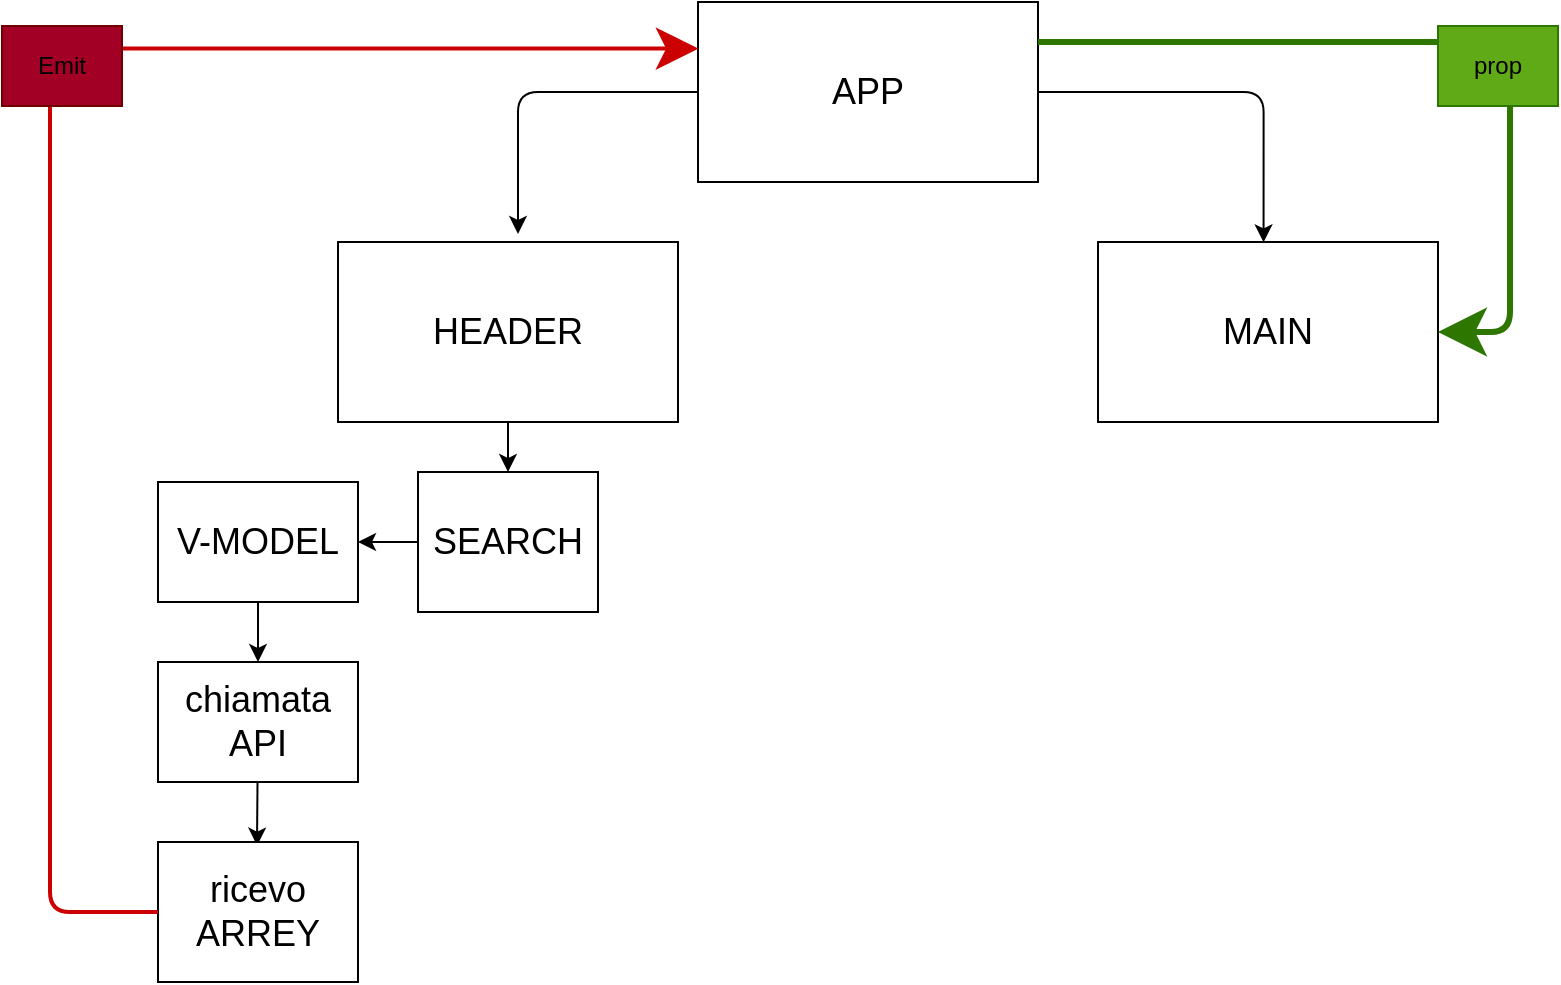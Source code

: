 <mxfile>
    <diagram id="xpTfQwLlDye6NHtaUpQL" name="Pagina-1">
        <mxGraphModel dx="1039" dy="493" grid="1" gridSize="8" guides="1" tooltips="1" connect="1" arrows="1" fold="1" page="1" pageScale="1" pageWidth="827" pageHeight="1169" background="#ffffff" math="0" shadow="0">
            <root>
                <mxCell id="0"/>
                <mxCell id="1" parent="0"/>
                <mxCell id="6" style="edgeStyle=orthogonalEdgeStyle;orthogonalLoop=1;jettySize=auto;html=1;strokeColor=#000000;" parent="1" source="2" edge="1">
                    <mxGeometry relative="1" as="geometry">
                        <mxPoint x="274" y="176" as="targetPoint"/>
                        <Array as="points">
                            <mxPoint x="274" y="105"/>
                        </Array>
                    </mxGeometry>
                </mxCell>
                <mxCell id="2" value="" style="shape=table;startSize=0;container=1;collapsible=0;childLayout=tableLayout;rounded=1;" parent="1" vertex="1">
                    <mxGeometry x="364" y="60" width="170" height="90" as="geometry"/>
                </mxCell>
                <mxCell id="3" value="" style="shape=partialRectangle;collapsible=0;dropTarget=0;pointerEvents=0;fillColor=none;top=0;left=0;bottom=0;right=0;points=[[0,0.5],[1,0.5]];portConstraint=eastwest;rounded=1;" parent="2" vertex="1">
                    <mxGeometry width="170" height="90" as="geometry"/>
                </mxCell>
                <mxCell id="4" value="&lt;font style=&quot;font-size: 18px&quot;&gt;APP&lt;/font&gt;" style="shape=partialRectangle;html=1;whiteSpace=wrap;connectable=0;overflow=hidden;fillColor=none;top=0;left=0;bottom=0;right=0;rounded=1;" parent="3" vertex="1">
                    <mxGeometry width="170" height="90" as="geometry"/>
                </mxCell>
                <mxCell id="8" style="edgeStyle=orthogonalEdgeStyle;orthogonalLoop=1;jettySize=auto;html=1;entryX=0.487;entryY=0.002;entryDx=0;entryDy=0;entryPerimeter=0;strokeColor=#000000;" parent="1" source="3" target="13" edge="1">
                    <mxGeometry relative="1" as="geometry">
                        <mxPoint x="644" y="220" as="targetPoint"/>
                    </mxGeometry>
                </mxCell>
                <mxCell id="12" value="" style="shape=table;startSize=0;container=1;collapsible=0;childLayout=tableLayout;rounded=1;" parent="1" vertex="1">
                    <mxGeometry x="564" y="180" width="170" height="90" as="geometry"/>
                </mxCell>
                <mxCell id="13" value="" style="shape=partialRectangle;collapsible=0;dropTarget=0;pointerEvents=0;fillColor=none;top=0;left=0;bottom=0;right=0;points=[[0,0.5],[1,0.5]];portConstraint=eastwest;rounded=1;" parent="12" vertex="1">
                    <mxGeometry width="170" height="90" as="geometry"/>
                </mxCell>
                <mxCell id="14" value="&lt;font style=&quot;font-size: 18px&quot;&gt;MAIN&lt;/font&gt;" style="shape=partialRectangle;html=1;whiteSpace=wrap;connectable=0;overflow=hidden;fillColor=none;top=0;left=0;bottom=0;right=0;rounded=1;" parent="13" vertex="1">
                    <mxGeometry width="170" height="90" as="geometry"/>
                </mxCell>
                <mxCell id="30" style="edgeStyle=none;orthogonalLoop=1;jettySize=auto;html=1;strokeColor=#000000;" parent="1" source="15" target="19" edge="1">
                    <mxGeometry relative="1" as="geometry"/>
                </mxCell>
                <mxCell id="15" value="" style="shape=table;startSize=0;container=1;collapsible=0;childLayout=tableLayout;rounded=1;" parent="1" vertex="1">
                    <mxGeometry x="184" y="180" width="170" height="90" as="geometry"/>
                </mxCell>
                <mxCell id="16" value="" style="shape=partialRectangle;collapsible=0;dropTarget=0;pointerEvents=0;fillColor=none;top=0;left=0;bottom=0;right=0;points=[[0,0.5],[1,0.5]];portConstraint=eastwest;rounded=1;" parent="15" vertex="1">
                    <mxGeometry width="170" height="90" as="geometry"/>
                </mxCell>
                <mxCell id="17" value="&lt;font style=&quot;font-size: 18px&quot;&gt;HEADER&lt;/font&gt;" style="shape=partialRectangle;html=1;whiteSpace=wrap;connectable=0;overflow=hidden;fillColor=none;top=0;left=0;bottom=0;right=0;rounded=1;" parent="16" vertex="1">
                    <mxGeometry width="170" height="90" as="geometry"/>
                </mxCell>
                <mxCell id="31" style="edgeStyle=none;orthogonalLoop=1;jettySize=auto;html=1;entryX=1;entryY=0.5;entryDx=0;entryDy=0;strokeColor=#000000;" parent="1" source="18" target="22" edge="1">
                    <mxGeometry relative="1" as="geometry"/>
                </mxCell>
                <mxCell id="18" value="" style="shape=table;startSize=0;container=1;collapsible=0;childLayout=tableLayout;rounded=1;" parent="1" vertex="1">
                    <mxGeometry x="224" y="295" width="90" height="70" as="geometry"/>
                </mxCell>
                <mxCell id="19" value="" style="shape=partialRectangle;collapsible=0;dropTarget=0;pointerEvents=0;fillColor=none;top=0;left=0;bottom=0;right=0;points=[[0,0.5],[1,0.5]];portConstraint=eastwest;rounded=1;" parent="18" vertex="1">
                    <mxGeometry width="90" height="70" as="geometry"/>
                </mxCell>
                <mxCell id="20" value="&lt;font style=&quot;font-size: 18px&quot;&gt;SEARCH&lt;/font&gt;" style="shape=partialRectangle;html=1;whiteSpace=wrap;connectable=0;overflow=hidden;fillColor=none;top=0;left=0;bottom=0;right=0;rounded=1;" parent="19" vertex="1">
                    <mxGeometry width="90" height="70" as="geometry"/>
                </mxCell>
                <mxCell id="32" style="edgeStyle=none;orthogonalLoop=1;jettySize=auto;html=1;strokeColor=#000000;" parent="1" source="21" target="25" edge="1">
                    <mxGeometry relative="1" as="geometry"/>
                </mxCell>
                <mxCell id="21" value="" style="shape=table;startSize=0;container=1;collapsible=0;childLayout=tableLayout;rounded=1;" parent="1" vertex="1">
                    <mxGeometry x="94" y="300" width="100" height="60" as="geometry"/>
                </mxCell>
                <mxCell id="22" value="" style="shape=partialRectangle;collapsible=0;dropTarget=0;pointerEvents=0;fillColor=none;top=0;left=0;bottom=0;right=0;points=[[0,0.5],[1,0.5]];portConstraint=eastwest;rounded=1;" parent="21" vertex="1">
                    <mxGeometry width="100" height="60" as="geometry"/>
                </mxCell>
                <mxCell id="23" value="&lt;font style=&quot;font-size: 18px&quot;&gt;V-MODEL&lt;/font&gt;" style="shape=partialRectangle;html=1;whiteSpace=wrap;connectable=0;overflow=hidden;fillColor=none;top=0;left=0;bottom=0;right=0;rounded=1;" parent="22" vertex="1">
                    <mxGeometry width="100" height="60" as="geometry"/>
                </mxCell>
                <mxCell id="33" style="edgeStyle=none;orthogonalLoop=1;jettySize=auto;html=1;entryX=0.495;entryY=0.026;entryDx=0;entryDy=0;entryPerimeter=0;strokeColor=#000000;" parent="1" source="24" target="28" edge="1">
                    <mxGeometry relative="1" as="geometry"/>
                </mxCell>
                <mxCell id="24" value="" style="shape=table;startSize=0;container=1;collapsible=0;childLayout=tableLayout;rounded=1;" parent="1" vertex="1">
                    <mxGeometry x="94" y="390" width="100" height="60" as="geometry"/>
                </mxCell>
                <mxCell id="25" value="" style="shape=partialRectangle;collapsible=0;dropTarget=0;pointerEvents=0;fillColor=none;top=0;left=0;bottom=0;right=0;points=[[0,0.5],[1,0.5]];portConstraint=eastwest;rounded=1;" parent="24" vertex="1">
                    <mxGeometry width="100" height="60" as="geometry"/>
                </mxCell>
                <mxCell id="26" value="&lt;font style=&quot;font-size: 18px&quot;&gt;chiamata&lt;br&gt;API&lt;/font&gt;" style="shape=partialRectangle;html=1;whiteSpace=wrap;connectable=0;overflow=hidden;fillColor=none;top=0;left=0;bottom=0;right=0;rounded=1;" parent="25" vertex="1">
                    <mxGeometry width="100" height="60" as="geometry"/>
                </mxCell>
                <mxCell id="27" value="" style="shape=table;startSize=0;container=1;collapsible=0;childLayout=tableLayout;rounded=1;" parent="1" vertex="1">
                    <mxGeometry x="94" y="480" width="100" height="70" as="geometry"/>
                </mxCell>
                <mxCell id="28" value="" style="shape=partialRectangle;collapsible=0;dropTarget=0;pointerEvents=0;fillColor=none;top=0;left=0;bottom=0;right=0;points=[[0,0.5],[1,0.5]];portConstraint=eastwest;rounded=1;" parent="27" vertex="1">
                    <mxGeometry width="100" height="70" as="geometry"/>
                </mxCell>
                <mxCell id="29" value="&lt;font style=&quot;font-size: 18px&quot;&gt;ricevo&lt;br&gt;ARREY&lt;/font&gt;" style="shape=partialRectangle;html=1;whiteSpace=wrap;connectable=0;overflow=hidden;fillColor=none;top=0;left=0;bottom=0;right=0;rounded=1;" parent="28" vertex="1">
                    <mxGeometry width="100" height="70" as="geometry"/>
                </mxCell>
                <mxCell id="36" style="edgeStyle=elbowEdgeStyle;orthogonalLoop=1;jettySize=auto;elbow=vertical;html=1;entryX=0.001;entryY=0.259;entryDx=0;entryDy=0;fillColor=#a20025;entryPerimeter=0;strokeColor=#CC0000;jumpSize=6;endSize=15;strokeWidth=2;" parent="1" source="28" target="3" edge="1">
                    <mxGeometry relative="1" as="geometry">
                        <Array as="points">
                            <mxPoint x="40" y="350"/>
                        </Array>
                    </mxGeometry>
                </mxCell>
                <mxCell id="39" value="" style="shape=table;startSize=0;container=1;collapsible=0;childLayout=tableLayout;fillColor=#a20025;strokeColor=#6F0000;fontColor=#ffffff;rounded=1;" parent="1" vertex="1">
                    <mxGeometry x="16" y="72" width="60" height="40" as="geometry"/>
                </mxCell>
                <mxCell id="40" value="" style="shape=partialRectangle;collapsible=0;dropTarget=0;pointerEvents=0;fillColor=none;top=0;left=0;bottom=0;right=0;points=[[0,0.5],[1,0.5]];portConstraint=eastwest;rounded=1;" parent="39" vertex="1">
                    <mxGeometry width="60" height="40" as="geometry"/>
                </mxCell>
                <mxCell id="41" value="Emit" style="shape=partialRectangle;html=1;whiteSpace=wrap;connectable=0;overflow=hidden;fillColor=none;top=0;left=0;bottom=0;right=0;rounded=1;" parent="40" vertex="1">
                    <mxGeometry width="60" height="40" as="geometry"/>
                </mxCell>
                <mxCell id="42" style="edgeStyle=elbowEdgeStyle;orthogonalLoop=1;jettySize=auto;html=1;entryX=1;entryY=0.5;entryDx=0;entryDy=0;fillColor=#60a917;strokeColor=#2D7600;endSize=15;strokeWidth=3;" parent="1" source="3" target="13" edge="1">
                    <mxGeometry relative="1" as="geometry">
                        <Array as="points">
                            <mxPoint x="770" y="80"/>
                        </Array>
                    </mxGeometry>
                </mxCell>
                <mxCell id="43" value="" style="shape=table;startSize=0;container=1;collapsible=0;childLayout=tableLayout;fillColor=#60a917;strokeColor=#2D7600;fontColor=#ffffff;rounded=1;" parent="1" vertex="1">
                    <mxGeometry x="734" y="72" width="60" height="40" as="geometry"/>
                </mxCell>
                <mxCell id="44" value="" style="shape=partialRectangle;collapsible=0;dropTarget=0;pointerEvents=0;fillColor=none;top=0;left=0;bottom=0;right=0;points=[[0,0.5],[1,0.5]];portConstraint=eastwest;rounded=1;" parent="43" vertex="1">
                    <mxGeometry width="60" height="40" as="geometry"/>
                </mxCell>
                <mxCell id="45" value="prop" style="shape=partialRectangle;html=1;whiteSpace=wrap;connectable=0;overflow=hidden;fillColor=none;top=0;left=0;bottom=0;right=0;rounded=1;" parent="44" vertex="1">
                    <mxGeometry width="60" height="40" as="geometry"/>
                </mxCell>
            </root>
        </mxGraphModel>
    </diagram>
</mxfile>